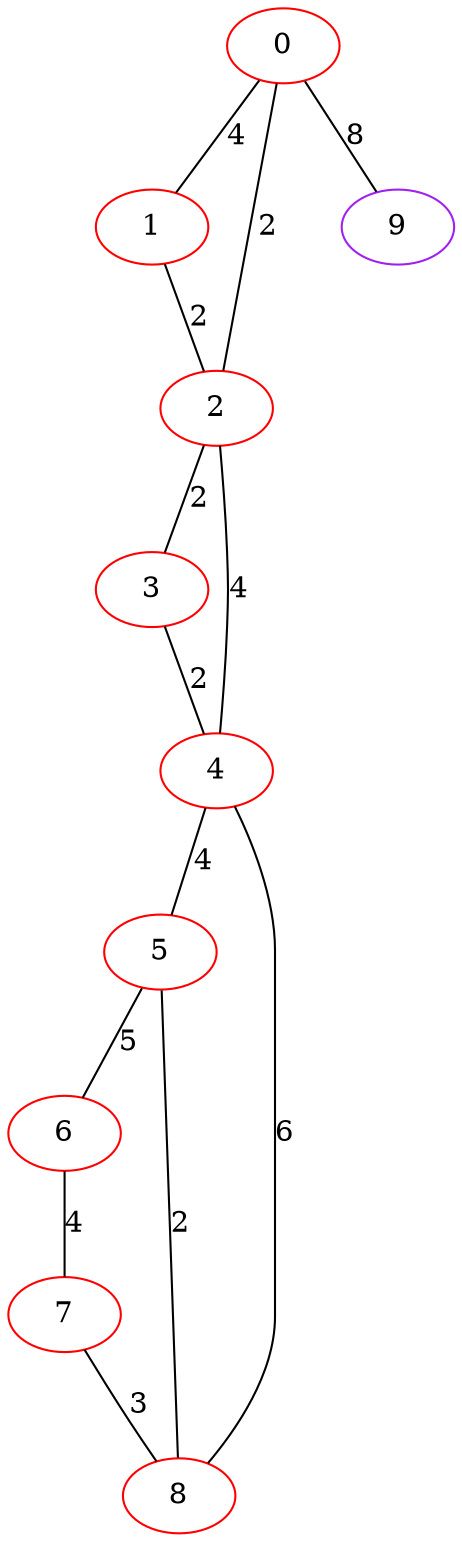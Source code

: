 graph "" {
0 [color=red, weight=1];
1 [color=red, weight=1];
2 [color=red, weight=1];
3 [color=red, weight=1];
4 [color=red, weight=1];
5 [color=red, weight=1];
6 [color=red, weight=1];
7 [color=red, weight=1];
8 [color=red, weight=1];
9 [color=purple, weight=4];
0 -- 1  [key=0, label=4];
0 -- 2  [key=0, label=2];
0 -- 9  [key=0, label=8];
1 -- 2  [key=0, label=2];
2 -- 3  [key=0, label=2];
2 -- 4  [key=0, label=4];
3 -- 4  [key=0, label=2];
4 -- 8  [key=0, label=6];
4 -- 5  [key=0, label=4];
5 -- 8  [key=0, label=2];
5 -- 6  [key=0, label=5];
6 -- 7  [key=0, label=4];
7 -- 8  [key=0, label=3];
}
